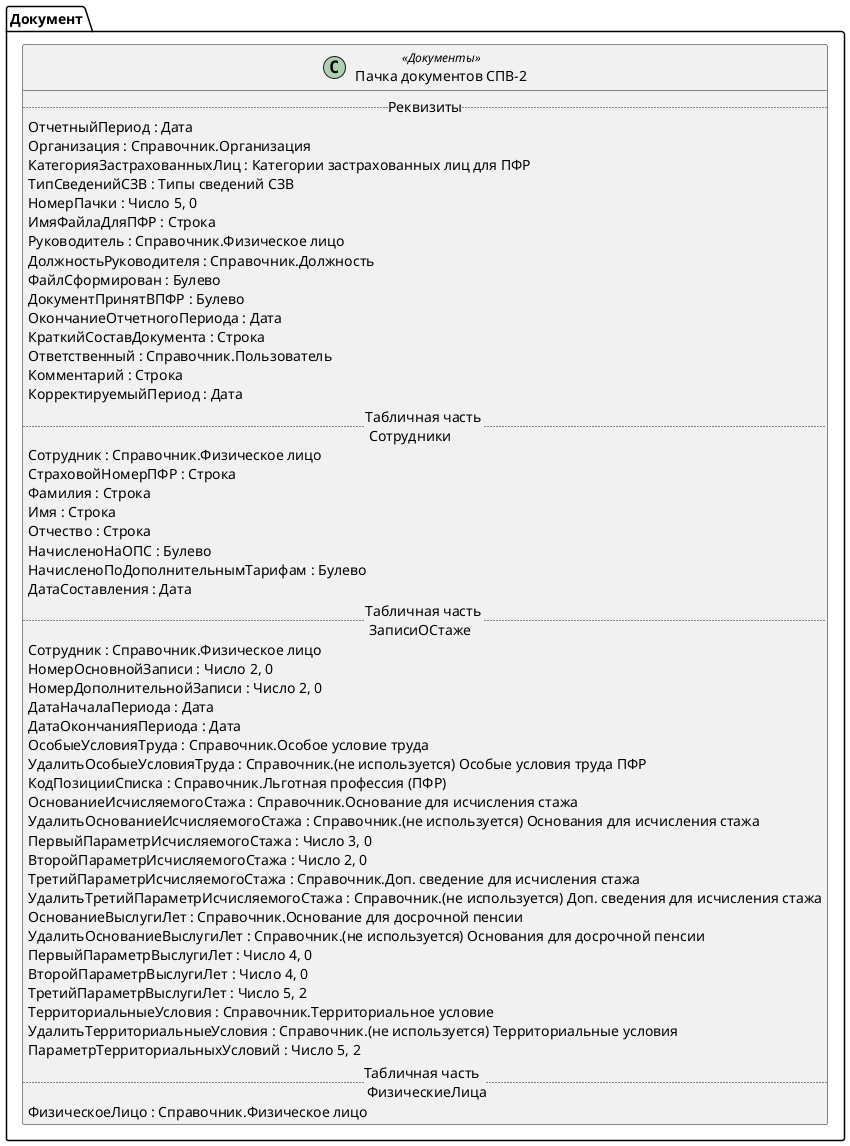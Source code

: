﻿@startuml ПачкаДокументовСПВ_2
'!include templates.wsd
'..\include templates.wsd
class Документ.ПачкаДокументовСПВ_2 as "Пачка документов СПВ-2" <<Документы>>
{
..Реквизиты..
ОтчетныйПериод : Дата
Организация : Справочник.Организация
КатегорияЗастрахованныхЛиц : Категории застрахованных лиц для ПФР
ТипСведенийСЗВ : Типы сведений СЗВ
НомерПачки : Число 5, 0
ИмяФайлаДляПФР : Строка
Руководитель : Справочник.Физическое лицо
ДолжностьРуководителя : Справочник.Должность
ФайлСформирован : Булево
ДокументПринятВПФР : Булево
ОкончаниеОтчетногоПериода : Дата
КраткийСоставДокумента : Строка
Ответственный : Справочник.Пользователь
Комментарий : Строка
КорректируемыйПериод : Дата
..Табличная часть \n Сотрудники..
Сотрудник : Справочник.Физическое лицо
СтраховойНомерПФР : Строка
Фамилия : Строка
Имя : Строка
Отчество : Строка
НачисленоНаОПС : Булево
НачисленоПоДополнительнымТарифам : Булево
ДатаСоставления : Дата
..Табличная часть \n ЗаписиОСтаже..
Сотрудник : Справочник.Физическое лицо
НомерОсновнойЗаписи : Число 2, 0
НомерДополнительнойЗаписи : Число 2, 0
ДатаНачалаПериода : Дата
ДатаОкончанияПериода : Дата
ОсобыеУсловияТруда : Справочник.Особое условие труда
УдалитьОсобыеУсловияТруда : Справочник.(не используется) Особые условия труда ПФР
КодПозицииСписка : Справочник.Льготная профессия (ПФР)
ОснованиеИсчисляемогоСтажа : Справочник.Основание для исчисления стажа
УдалитьОснованиеИсчисляемогоСтажа : Справочник.(не используется) Основания для исчисления стажа
ПервыйПараметрИсчисляемогоСтажа : Число 3, 0
ВторойПараметрИсчисляемогоСтажа : Число 2, 0
ТретийПараметрИсчисляемогоСтажа : Справочник.Доп. сведение для исчисления стажа
УдалитьТретийПараметрИсчисляемогоСтажа : Справочник.(не используется) Доп. сведения для исчисления стажа
ОснованиеВыслугиЛет : Справочник.Основание для досрочной пенсии
УдалитьОснованиеВыслугиЛет : Справочник.(не используется) Основания для досрочной пенсии
ПервыйПараметрВыслугиЛет : Число 4, 0
ВторойПараметрВыслугиЛет : Число 4, 0
ТретийПараметрВыслугиЛет : Число 5, 2
ТерриториальныеУсловия : Справочник.Территориальное условие
УдалитьТерриториальныеУсловия : Справочник.(не используется) Территориальные условия
ПараметрТерриториальныхУсловий : Число 5, 2
..Табличная часть \n ФизическиеЛица..
ФизическоеЛицо : Справочник.Физическое лицо
}
@enduml
